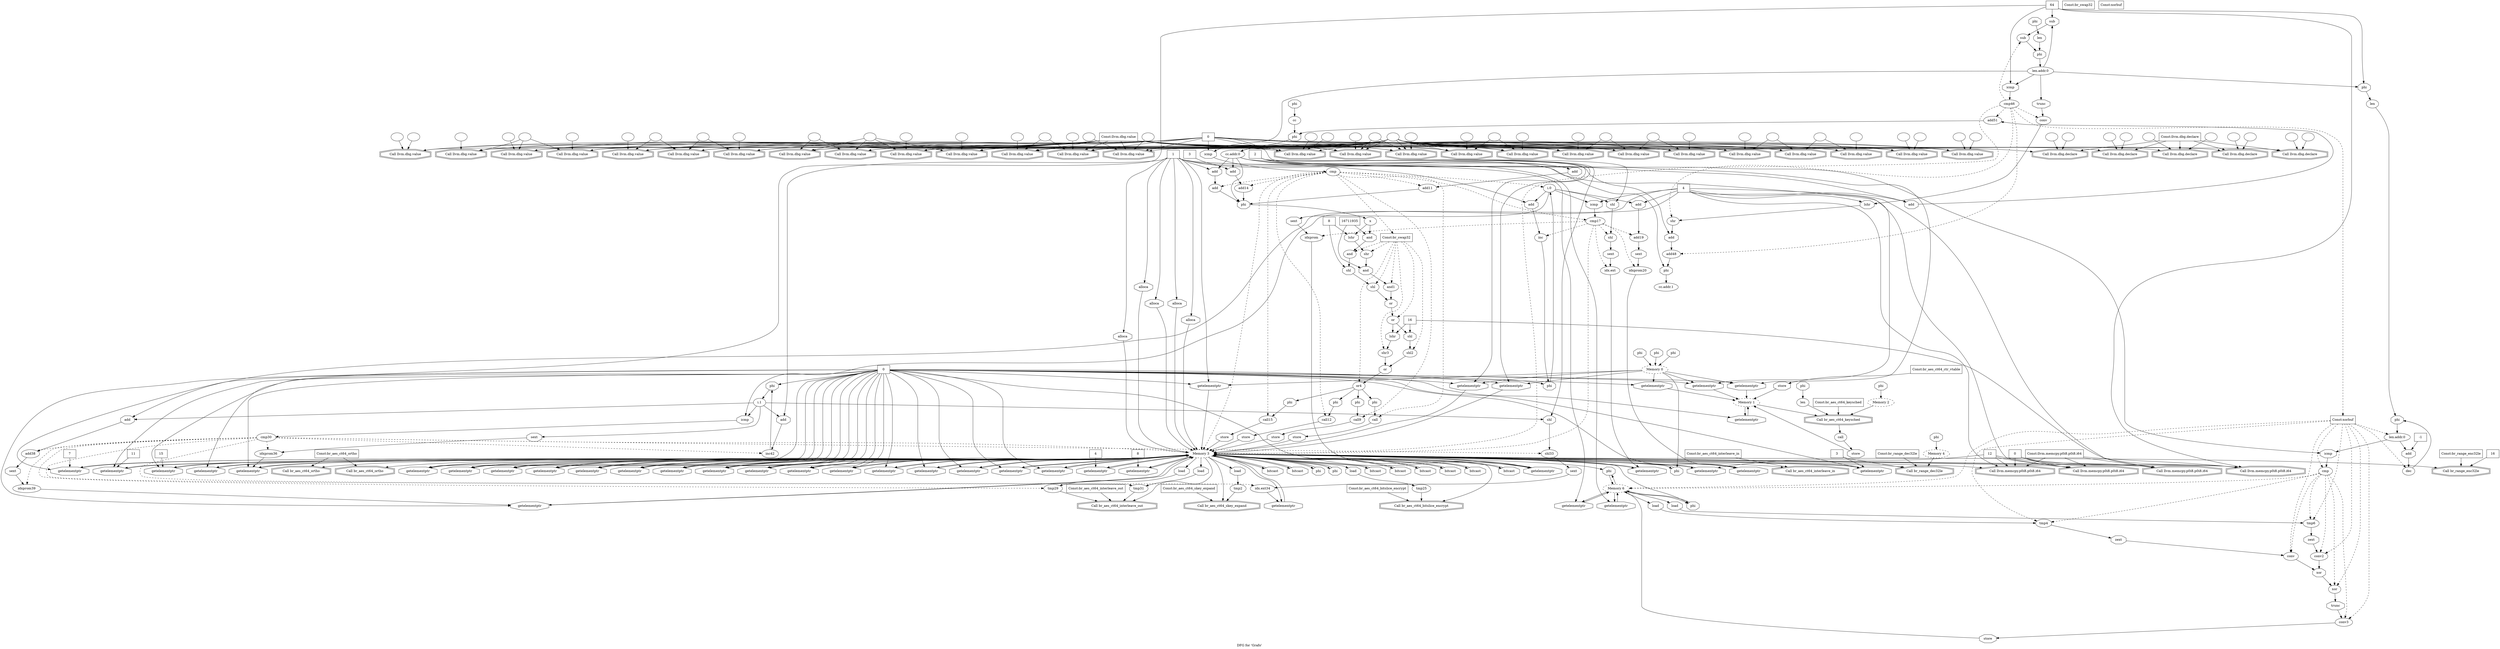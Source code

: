 digraph "DFG for 'Grafo'  "{
label="DFG for 'Grafo' ";
node_0[shape=doubleoctagon,style=solid,label="Call llvm.dbg.value"]
node_9[shape=doubleoctagon,style=solid,label="Call llvm.dbg.value"]
node_10[shape=ellipse,style=solid,label=""]
"node_10"->"node_9"
node_2[shape=box,style=solid,label="0"]
"node_2"->"node_0"
"node_2"->"node_9"
node_35[shape=doubleoctagon,style=solid,label="Call llvm.dbg.value"]
"node_2"->"node_35"
node_38[shape=doubleoctagon,style=solid,label="Call llvm.dbg.value"]
"node_2"->"node_38"
node_41[shape=doubleoctagon,style=solid,label="Call llvm.dbg.value"]
"node_2"->"node_41"
node_44[shape=doubleoctagon,style=solid,label="Call llvm.dbg.value"]
"node_2"->"node_44"
node_47[shape=doubleoctagon,style=solid,label="Call llvm.dbg.value"]
"node_2"->"node_47"
node_6[shape=doubleoctagon,style=solid,label="Call llvm.dbg.value"]
"node_2"->"node_6"
node_91[shape=doubleoctagon,style=solid,label="Call llvm.dbg.value"]
"node_2"->"node_91"
node_187[shape=doubleoctagon,style=solid,label="Call llvm.dbg.value"]
"node_2"->"node_187"
node_107[shape=octagon,style=solid,label="icmp"]
"node_2"->"node_107"
node_148[shape=doubleoctagon,style=solid,label="Call llvm.dbg.value"]
"node_2"->"node_148"
node_173[shape=doubleoctagon,style=solid,label="Call llvm.dbg.value"]
"node_2"->"node_173"
node_214[shape=doubleoctagon,style=solid,label="Call llvm.dbg.value"]
"node_2"->"node_214"
node_232[shape=doubleoctagon,style=solid,label="Call llvm.dbg.value"]
"node_2"->"node_232"
node_236[shape=doubleoctagon,style=solid,label="Call llvm.dbg.value"]
"node_2"->"node_236"
node_238[shape=doubleoctagon,style=solid,label="Call llvm.dbg.value"]
"node_2"->"node_238"
node_240[shape=doubleoctagon,style=solid,label="Call llvm.dbg.value"]
"node_2"->"node_240"
node_244[shape=doubleoctagon,style=solid,label="Call llvm.dbg.value"]
"node_2"->"node_244"
node_260[shape=doubleoctagon,style=solid,label="Call llvm.dbg.value"]
"node_2"->"node_260"
node_268[shape=doubleoctagon,style=solid,label="Call llvm.dbg.value"]
"node_2"->"node_268"
node_271[shape=doubleoctagon,style=solid,label="Call llvm.dbg.value"]
"node_2"->"node_271"
node_274[shape=doubleoctagon,style=solid,label="Call llvm.dbg.value"]
"node_2"->"node_274"
node_277[shape=doubleoctagon,style=solid,label="Call llvm.dbg.value"]
"node_2"->"node_277"
node_279[shape=doubleoctagon,style=solid,label="Call llvm.dbg.value"]
"node_2"->"node_279"
node_292[shape=doubleoctagon,style=solid,label="Call llvm.dbg.value"]
"node_2"->"node_292"
node_295[shape=octagon,style=solid,label="icmp"]
"node_2"->"node_295"
node_296[shape=doubleoctagon,style=solid,label="Call llvm.dbg.value"]
"node_2"->"node_296"
node_302[shape=doubleoctagon,style=solid,label="Call llvm.dbg.value"]
"node_2"->"node_302"
node_280[shape=ellipse,style=solid,label=""]
"node_280"->"node_279"
"node_280"->"node_296"
node_4[shape=ellipse,style=solid,label=""]
"node_4"->"node_0"
"node_4"->"node_9"
"node_4"->"node_35"
"node_4"->"node_38"
"node_4"->"node_41"
"node_4"->"node_44"
"node_4"->"node_47"
node_50[shape=doubleoctagon,style=solid,label="Call llvm.dbg.declare"]
"node_4"->"node_50"
"node_4"->"node_6"
node_54[shape=doubleoctagon,style=solid,label="Call llvm.dbg.declare"]
"node_4"->"node_54"
"node_4"->"node_91"
"node_4"->"node_187"
node_108[shape=doubleoctagon,style=solid,label="Call llvm.dbg.declare"]
"node_4"->"node_108"
node_111[shape=doubleoctagon,style=solid,label="Call llvm.dbg.declare"]
"node_4"->"node_111"
node_114[shape=doubleoctagon,style=solid,label="Call llvm.dbg.declare"]
"node_4"->"node_114"
"node_4"->"node_148"
"node_4"->"node_173"
"node_4"->"node_214"
"node_4"->"node_232"
"node_4"->"node_236"
"node_4"->"node_238"
"node_4"->"node_240"
"node_4"->"node_244"
"node_4"->"node_260"
"node_4"->"node_268"
"node_4"->"node_271"
"node_4"->"node_274"
"node_4"->"node_277"
"node_4"->"node_279"
"node_4"->"node_292"
"node_4"->"node_296"
"node_4"->"node_302"
node_5[shape=box,style=solid,label="Const:llvm.dbg.value"]
"node_5"->"node_0"
"node_5"->"node_9"
"node_5"->"node_35"
"node_5"->"node_38"
"node_5"->"node_41"
"node_5"->"node_44"
"node_5"->"node_47"
"node_5"->"node_6"
"node_5"->"node_91"
"node_5"->"node_187"
"node_5"->"node_148"
"node_5"->"node_173"
"node_5"->"node_214"
"node_5"->"node_232"
"node_5"->"node_236"
"node_5"->"node_238"
"node_5"->"node_240"
"node_5"->"node_244"
"node_5"->"node_260"
"node_5"->"node_268"
"node_5"->"node_271"
"node_5"->"node_274"
"node_5"->"node_277"
"node_5"->"node_279"
"node_5"->"node_292"
"node_5"->"node_296"
"node_5"->"node_302"
node_3[shape=ellipse,style=solid,label=""]
"node_3"->"node_0"
node_102[shape=ellipse,style=solid,label="add51"]
node_100[shape=octagon,style=solid,label="phi"]
"node_102"->"node_100"
node_103[shape=octagon,style=solid,label="add"]
"node_103"->"node_102"
node_12[shape=ellipse,style=dashed,label="Memory 1"]
node_20[shape=octagon,style=solid,label="getelementptr"]
"node_12"->"node_20"
node_22[shape=doubleoctagon,style=solid,label="Call br_aes_ct64_keysched"]
"node_12"->"node_22"
node_13[shape=octagon,style=solid,label="getelementptr"]
"node_13"->"node_12"
node_14[shape=ellipse,style=dashed,label="Memory 0"]
"node_14"->"node_13"
node_18[shape=octagon,style=solid,label="getelementptr"]
"node_14"->"node_18"
node_26[shape=octagon,style=solid,label="getelementptr"]
"node_14"->"node_26"
node_58[shape=octagon,style=solid,label="getelementptr"]
"node_14"->"node_58"
node_61[shape=octagon,style=solid,label="getelementptr"]
"node_14"->"node_61"
node_104[shape=octagon,style=solid,label="phi"]
"node_14"->"node_104"
node_178[shape=octagon,style=solid,label="getelementptr"]
"node_14"->"node_178"
node_15[shape=box,style=solid,label="0"]
"node_15"->"node_13"
"node_15"->"node_18"
"node_15"->"node_20"
"node_15"->"node_26"
node_57[shape=octagon,style=solid,label="getelementptr"]
"node_15"->"node_57"
"node_15"->"node_58"
"node_15"->"node_61"
node_62[shape=octagon,style=solid,label="getelementptr"]
"node_15"->"node_62"
node_65[shape=octagon,style=solid,label="getelementptr"]
"node_15"->"node_65"
node_70[shape=octagon,style=solid,label="getelementptr"]
"node_15"->"node_70"
node_80[shape=octagon,style=solid,label="getelementptr"]
"node_15"->"node_80"
node_86[shape=octagon,style=solid,label="getelementptr"]
"node_15"->"node_86"
node_185[shape=octagon,style=solid,label="getelementptr"]
"node_15"->"node_185"
node_216[shape=octagon,style=solid,label="getelementptr"]
"node_15"->"node_216"
node_217[shape=octagon,style=solid,label="getelementptr"]
"node_15"->"node_217"
node_124[shape=octagon,style=solid,label="getelementptr"]
"node_15"->"node_124"
node_130[shape=octagon,style=solid,label="getelementptr"]
"node_15"->"node_130"
node_137[shape=octagon,style=solid,label="getelementptr"]
"node_15"->"node_137"
node_145[shape=octagon,style=solid,label="getelementptr"]
"node_15"->"node_145"
node_152[shape=octagon,style=solid,label="phi"]
"node_15"->"node_152"
node_159[shape=octagon,style=solid,label="getelementptr"]
"node_15"->"node_159"
node_164[shape=octagon,style=solid,label="getelementptr"]
"node_15"->"node_164"
node_165[shape=octagon,style=solid,label="getelementptr"]
"node_15"->"node_165"
node_175[shape=octagon,style=solid,label="getelementptr"]
"node_15"->"node_175"
"node_15"->"node_178"
node_181[shape=octagon,style=solid,label="getelementptr"]
"node_15"->"node_181"
node_182[shape=octagon,style=solid,label="getelementptr"]
"node_15"->"node_182"
node_189[shape=octagon,style=solid,label="phi"]
"node_15"->"node_189"
node_194[shape=octagon,style=solid,label="getelementptr"]
"node_15"->"node_194"
node_202[shape=octagon,style=solid,label="getelementptr"]
"node_15"->"node_202"
node_209[shape=octagon,style=solid,label="getelementptr"]
"node_15"->"node_209"
node_223[shape=octagon,style=solid,label="getelementptr"]
"node_15"->"node_223"
node_234[shape=octagon,style=solid,label="getelementptr"]
"node_15"->"node_234"
node_16[shape=octagon,style=solid,label="store"]
"node_16"->"node_12"
node_17[shape=box,style=solid,label="Const:br_aes_ct64_ctr_vtable"]
"node_17"->"node_16"
"node_18"->"node_12"
node_19[shape=box,style=solid,label="1"]
"node_19"->"node_18"
node_30[shape=octagon,style=solid,label="alloca"]
"node_19"->"node_30"
node_31[shape=octagon,style=solid,label="alloca"]
"node_19"->"node_31"
node_32[shape=octagon,style=solid,label="alloca"]
"node_19"->"node_32"
node_33[shape=octagon,style=solid,label="alloca"]
"node_19"->"node_33"
node_34[shape=octagon,style=solid,label="alloca"]
"node_19"->"node_34"
"node_19"->"node_61"
node_127[shape=octagon,style=solid,label="add"]
"node_19"->"node_127"
node_154[shape=octagon,style=solid,label="add"]
"node_19"->"node_154"
node_191[shape=octagon,style=solid,label="add"]
"node_19"->"node_191"
node_289[shape=octagon,style=solid,label="getelementptr"]
"node_19"->"node_289"
node_291[shape=octagon,style=solid,label="getelementptr"]
"node_19"->"node_291"
"node_20"->"node_12"
node_21[shape=ellipse,style=solid,label="call"]
node_28[shape=octagon,style=solid,label="store"]
"node_21"->"node_28"
"node_22"->"node_21"
node_23[shape=ellipse,style=dashed,label="Memory 2"]
"node_23"->"node_22"
node_24[shape=ellipse,style=solid,label="len"]
"node_24"->"node_22"
node_25[shape=box,style=solid,label="Const:br_aes_ct64_keysched"]
"node_25"->"node_22"
"node_26"->"node_12"
node_27[shape=box,style=solid,label="2"]
"node_27"->"node_26"
"node_27"->"node_58"
node_134[shape=octagon,style=solid,label="add"]
"node_27"->"node_134"
node_167[shape=octagon,style=solid,label="shl"]
"node_27"->"node_167"
"node_27"->"node_178"
node_196[shape=octagon,style=solid,label="shl"]
"node_27"->"node_196"
"node_28"->"node_12"
node_29[shape=ellipse,style=dashed,label="Memory 3"]
"node_29"->"node_57"
node_60[shape=octagon,style=solid,label="load"]
"node_29"->"node_60"
"node_29"->"node_62"
node_63[shape=doubleoctagon,style=solid,label="Call br_aes_ct64_skey_expand"]
"node_29"->"node_63"
"node_29"->"node_65"
node_66[shape=doubleoctagon,style=solid,label="Call br_range_dec32le"]
"node_29"->"node_66"
"node_29"->"node_70"
node_71[shape=octagon,style=solid,label="getelementptr"]
"node_29"->"node_71"
node_73[shape=octagon,style=solid,label="bitcast"]
"node_29"->"node_73"
node_74[shape=octagon,style=solid,label="bitcast"]
"node_29"->"node_74"
node_75[shape=doubleoctagon,style=solid,label="Call llvm.memcpy.p0i8.p0i8.i64"]
"node_29"->"node_75"
"node_29"->"node_80"
node_81[shape=octagon,style=solid,label="getelementptr"]
"node_29"->"node_81"
node_83[shape=octagon,style=solid,label="bitcast"]
"node_29"->"node_83"
node_84[shape=octagon,style=solid,label="bitcast"]
"node_29"->"node_84"
node_85[shape=doubleoctagon,style=solid,label="Call llvm.memcpy.p0i8.p0i8.i64"]
"node_29"->"node_85"
"node_29"->"node_86"
node_87[shape=octagon,style=solid,label="getelementptr"]
"node_29"->"node_87"
node_88[shape=octagon,style=solid,label="bitcast"]
"node_29"->"node_88"
node_89[shape=octagon,style=solid,label="bitcast"]
"node_29"->"node_89"
node_90[shape=doubleoctagon,style=solid,label="Call llvm.memcpy.p0i8.p0i8.i64"]
"node_29"->"node_90"
"node_29"->"node_185"
node_186[shape=doubleoctagon,style=solid,label="Call br_aes_ct64_ortho"]
"node_29"->"node_186"
"node_29"->"node_216"
"node_29"->"node_217"
node_218[shape=doubleoctagon,style=solid,label="Call br_range_enc32le"]
"node_29"->"node_218"
"node_29"->"node_104"
node_105[shape=octagon,style=solid,label="getelementptr"]
"node_29"->"node_105"
node_117[shape=octagon,style=solid,label="bitcast"]
"node_29"->"node_117"
node_118[shape=octagon,style=solid,label="bitcast"]
"node_29"->"node_118"
node_119[shape=doubleoctagon,style=solid,label="Call llvm.memcpy.p0i8.p0i8.i64"]
"node_29"->"node_119"
"node_29"->"node_124"
"node_29"->"node_130"
node_327[shape=octagon,style=solid,label="phi"]
"node_29"->"node_327"
"node_29"->"node_137"
node_326[shape=octagon,style=solid,label="phi"]
"node_29"->"node_326"
"node_29"->"node_145"
"node_29"->"node_159"
"node_29"->"node_164"
"node_29"->"node_165"
node_170[shape=octagon,style=solid,label="getelementptr"]
"node_29"->"node_170"
node_171[shape=doubleoctagon,style=solid,label="Call br_aes_ct64_interleave_in"]
"node_29"->"node_171"
"node_29"->"node_175"
node_176[shape=doubleoctagon,style=solid,label="Call br_aes_ct64_ortho"]
"node_29"->"node_176"
node_180[shape=octagon,style=solid,label="load"]
"node_29"->"node_180"
"node_29"->"node_181"
"node_29"->"node_182"
node_183[shape=doubleoctagon,style=solid,label="Call br_aes_ct64_bitslice_encrypt"]
"node_29"->"node_183"
"node_29"->"node_194"
node_199[shape=octagon,style=solid,label="getelementptr"]
"node_29"->"node_199"
"node_29"->"node_202"
node_204[shape=octagon,style=solid,label="load"]
"node_29"->"node_204"
"node_29"->"node_209"
node_211[shape=octagon,style=solid,label="load"]
"node_29"->"node_211"
node_212[shape=doubleoctagon,style=solid,label="Call br_aes_ct64_interleave_out"]
"node_29"->"node_212"
"node_29"->"node_223"
"node_29"->"node_234"
node_288[shape=octagon,style=solid,label="phi"]
"node_29"->"node_288"
node_290[shape=octagon,style=solid,label="phi"]
"node_29"->"node_290"
"node_30"->"node_29"
"node_31"->"node_29"
"node_32"->"node_29"
"node_33"->"node_29"
"node_34"->"node_29"
node_36[shape=ellipse,style=solid,label=""]
"node_36"->"node_35"
node_37[shape=ellipse,style=solid,label=""]
"node_37"->"node_35"
node_39[shape=ellipse,style=solid,label=""]
"node_39"->"node_38"
node_40[shape=ellipse,style=solid,label=""]
"node_40"->"node_38"
node_42[shape=ellipse,style=solid,label=""]
"node_42"->"node_41"
node_43[shape=ellipse,style=solid,label=""]
"node_43"->"node_41"
"node_43"->"node_232"
"node_43"->"node_240"
node_45[shape=ellipse,style=solid,label=""]
"node_45"->"node_44"
"node_45"->"node_91"
node_46[shape=ellipse,style=solid,label=""]
"node_46"->"node_44"
node_48[shape=ellipse,style=solid,label=""]
"node_48"->"node_47"
node_49[shape=ellipse,style=solid,label=""]
"node_49"->"node_47"
"node_49"->"node_238"
node_51[shape=ellipse,style=solid,label=""]
"node_51"->"node_50"
node_52[shape=ellipse,style=solid,label=""]
"node_52"->"node_50"
node_7[shape=ellipse,style=solid,label=""]
"node_7"->"node_6"
node_1[shape=ellipse,style=solid,label=""]
"node_1"->"node_0"
node_8[shape=ellipse,style=solid,label=""]
"node_8"->"node_6"
node_98[shape=box,style=solid,label="64"]
node_97[shape=octagon,style=solid,label="sub"]
"node_98"->"node_97"
"node_98"->"node_105"
"node_98"->"node_119"
node_328[shape=octagon,style=solid,label="phi"]
"node_98"->"node_328"
node_222[shape=octagon,style=solid,label="icmp"]
"node_98"->"node_222"
node_99[shape=ellipse,style=solid,label="cc.addr.0"]
"node_99"->"node_103"
"node_99"->"node_127"
"node_99"->"node_134"
node_141[shape=octagon,style=solid,label="add"]
"node_99"->"node_141"
node_231[shape=octagon,style=solid,label="add"]
"node_99"->"node_231"
node_243[shape=octagon,style=solid,label="phi"]
"node_99"->"node_243"
node_321[shape=octagon,style=solid,label="phi"]
"node_99"->"node_321"
node_11[shape=ellipse,style=solid,label=""]
"node_11"->"node_9"
node_53[shape=box,style=solid,label="Const:llvm.dbg.declare"]
"node_53"->"node_50"
"node_53"->"node_54"
"node_53"->"node_108"
"node_53"->"node_111"
"node_53"->"node_114"
node_55[shape=ellipse,style=solid,label=""]
"node_55"->"node_54"
node_56[shape=ellipse,style=solid,label=""]
"node_56"->"node_54"
"node_57"->"node_29"
"node_58"->"node_29"
node_59[shape=ellipse,style=solid,label="tmp2"]
"node_59"->"node_63"
"node_60"->"node_59"
"node_61"->"node_29"
"node_62"->"node_29"
node_64[shape=box,style=solid,label="Const:br_aes_ct64_skey_expand"]
"node_64"->"node_63"
"node_65"->"node_29"
node_67[shape=box,style=solid,label="3"]
"node_67"->"node_66"
"node_67"->"node_124"
node_68[shape=ellipse,style=dashed,label="Memory 4"]
"node_68"->"node_66"
node_69[shape=box,style=solid,label="Const:br_range_dec32le"]
"node_69"->"node_66"
"node_70"->"node_29"
"node_71"->"node_29"
node_72[shape=box,style=solid,label="4"]
"node_72"->"node_71"
"node_73"->"node_29"
"node_74"->"node_29"
node_76[shape=box,style=solid,label="12"]
"node_76"->"node_75"
"node_76"->"node_85"
"node_76"->"node_87"
"node_76"->"node_90"
node_77[shape=box,style=solid,label="4"]
"node_77"->"node_103"
"node_77"->"node_75"
"node_77"->"node_85"
"node_77"->"node_90"
node_156[shape=octagon,style=solid,label="icmp"]
"node_77"->"node_156"
node_161[shape=octagon,style=solid,label="add"]
"node_77"->"node_161"
node_193[shape=octagon,style=solid,label="icmp"]
"node_77"->"node_193"
node_206[shape=octagon,style=solid,label="add"]
"node_77"->"node_206"
node_229[shape=octagon,style=solid,label="lshr"]
"node_77"->"node_229"
node_78[shape=box,style=solid,label="0"]
"node_78"->"node_75"
"node_78"->"node_85"
"node_78"->"node_90"
"node_78"->"node_119"
node_79[shape=box,style=solid,label="Const:llvm.memcpy.p0i8.p0i8.i64"]
"node_79"->"node_75"
"node_79"->"node_85"
"node_79"->"node_90"
"node_79"->"node_119"
"node_80"->"node_29"
"node_81"->"node_29"
node_82[shape=box,style=solid,label="8"]
"node_82"->"node_81"
"node_83"->"node_29"
"node_84"->"node_29"
"node_86"->"node_29"
"node_87"->"node_29"
"node_88"->"node_29"
"node_89"->"node_29"
node_92[shape=ellipse,style=solid,label=""]
"node_92"->"node_91"
"node_92"->"node_236"
node_93[shape=ellipse,style=solid,label="len.addr.0"]
"node_93"->"node_97"
"node_93"->"node_107"
"node_93"->"node_328"
"node_93"->"node_222"
node_227[shape=octagon,style=solid,label="trunc"]
"node_93"->"node_227"
node_94[shape=octagon,style=solid,label="phi"]
"node_94"->"node_93"
node_95[shape=ellipse,style=solid,label="len"]
"node_95"->"node_94"
node_96[shape=ellipse,style=solid,label="sub"]
"node_96"->"node_94"
"node_97"->"node_96"
node_184[shape=box,style=solid,label="Const:br_aes_ct64_bitslice_encrypt"]
"node_184"->"node_183"
"node_185"->"node_29"
"node_100"->"node_99"
node_101[shape=ellipse,style=solid,label="cc"]
"node_101"->"node_100"
"node_216"->"node_29"
"node_217"->"node_29"
"node_104"->"node_29"
"node_105"->"node_29"
node_106[shape=ellipse,style=solid,label="cmp"]
"node_106"->"node_29" [style=dashed]
node_121[shape=ellipse,style=solid,label="call"]
"node_106"->"node_121" [style=dashed]
node_126[shape=ellipse,style=solid,label="add"]
"node_106"->"node_126" [style=dashed]
node_128[shape=ellipse,style=solid,label="call9"]
"node_106"->"node_128" [style=dashed]
node_133[shape=ellipse,style=solid,label="add11"]
"node_106"->"node_133" [style=dashed]
node_135[shape=ellipse,style=solid,label="call12"]
"node_106"->"node_135" [style=dashed]
node_140[shape=ellipse,style=solid,label="add14"]
"node_106"->"node_140" [style=dashed]
node_143[shape=ellipse,style=solid,label="call15"]
"node_106"->"node_143" [style=dashed]
node_151[shape=ellipse,style=solid,label="i.0"]
"node_106"->"node_151" [style=dashed]
node_155[shape=ellipse,style=solid,label="cmp17"]
"node_106"->"node_155" [style=dashed]
node_329[shape=box,style=solid,label="Const:br_swap32"]
"node_106"->"node_329" [style=dashed]
"node_107"->"node_106"
node_109[shape=ellipse,style=solid,label=""]
"node_109"->"node_108"
node_110[shape=ellipse,style=solid,label=""]
"node_110"->"node_108"
node_112[shape=ellipse,style=solid,label=""]
"node_112"->"node_111"
node_113[shape=ellipse,style=solid,label=""]
"node_113"->"node_111"
node_115[shape=ellipse,style=solid,label=""]
"node_115"->"node_114"
node_116[shape=ellipse,style=solid,label=""]
"node_116"->"node_114"
"node_117"->"node_29"
"node_118"->"node_29"
node_120[shape=box,style=solid,label="16"]
"node_120"->"node_119"
node_263[shape=octagon,style=solid,label="shl"]
"node_120"->"node_263"
node_265[shape=octagon,style=solid,label="lshr"]
"node_120"->"node_265"
node_125[shape=octagon,style=solid,label="store"]
"node_121"->"node_125"
node_123[shape=box,style=solid,label="Const:br_swap32"]
"node_124"->"node_29"
"node_125"->"node_29"
"node_126"->"node_321"
"node_127"->"node_126"
node_132[shape=octagon,style=solid,label="store"]
"node_128"->"node_132"
node_283[shape=ellipse,style=solid,label="len"]
"node_328"->"node_283"
"node_130"->"node_29"
node_131[shape=box,style=solid,label="7"]
"node_131"->"node_130"
"node_132"->"node_29"
"node_133"->"node_321"
"node_134"->"node_133"
node_139[shape=octagon,style=solid,label="store"]
"node_135"->"node_139"
"node_327"->"node_29"
"node_137"->"node_29"
node_138[shape=box,style=solid,label="11"]
"node_138"->"node_137"
"node_139"->"node_29"
"node_140"->"node_321"
"node_141"->"node_140"
node_142[shape=box,style=solid,label="3"]
"node_142"->"node_141"
node_147[shape=octagon,style=solid,label="store"]
"node_143"->"node_147"
"node_326"->"node_29"
"node_145"->"node_29"
node_146[shape=box,style=solid,label="15"]
"node_146"->"node_145"
"node_147"->"node_29"
node_149[shape=ellipse,style=solid,label=""]
"node_149"->"node_187"
"node_149"->"node_148"
node_150[shape=ellipse,style=solid,label=""]
"node_150"->"node_187"
"node_150"->"node_148"
"node_150"->"node_173"
"node_150"->"node_214"
"node_151"->"node_154"
"node_151"->"node_156"
node_158[shape=octagon,style=solid,label="sext"]
"node_151"->"node_158"
"node_151"->"node_161"
"node_151"->"node_167"
"node_152"->"node_151"
node_153[shape=ellipse,style=solid,label="inc"]
"node_153"->"node_152"
"node_154"->"node_153"
"node_155"->"node_29" [style=dashed]
"node_155"->"node_153" [style=dashed]
node_157[shape=ellipse,style=solid,label="idxprom"]
"node_155"->"node_157" [style=dashed]
node_160[shape=ellipse,style=solid,label="add19"]
"node_155"->"node_160" [style=dashed]
node_162[shape=ellipse,style=solid,label="idxprom20"]
"node_155"->"node_162" [style=dashed]
node_166[shape=ellipse,style=solid,label="shl"]
"node_155"->"node_166" [style=dashed]
node_168[shape=ellipse,style=solid,label="idx.ext"]
"node_155"->"node_168" [style=dashed]
"node_156"->"node_155"
"node_157"->"node_159"
"node_158"->"node_157"
"node_159"->"node_29"
node_163[shape=octagon,style=solid,label="sext"]
"node_160"->"node_163"
"node_161"->"node_160"
"node_162"->"node_164"
"node_163"->"node_162"
"node_164"->"node_29"
"node_165"->"node_29"
node_169[shape=octagon,style=solid,label="sext"]
"node_166"->"node_169"
"node_167"->"node_166"
"node_168"->"node_170"
"node_169"->"node_168"
"node_170"->"node_29"
node_172[shape=box,style=solid,label="Const:br_aes_ct64_interleave_in"]
"node_172"->"node_171"
node_174[shape=ellipse,style=solid,label=""]
"node_174"->"node_173"
"node_175"->"node_29"
node_177[shape=box,style=solid,label="Const:br_aes_ct64_ortho"]
"node_177"->"node_186"
"node_177"->"node_176"
"node_178"->"node_29"
node_179[shape=ellipse,style=solid,label="tmp25"]
"node_179"->"node_183"
"node_180"->"node_179"
"node_181"->"node_29"
"node_182"->"node_29"
node_188[shape=ellipse,style=solid,label="i.1"]
"node_188"->"node_191"
"node_188"->"node_193"
"node_188"->"node_196"
node_201[shape=octagon,style=solid,label="sext"]
"node_188"->"node_201"
"node_188"->"node_206"
"node_189"->"node_188"
node_190[shape=ellipse,style=solid,label="inc42"]
"node_190"->"node_189"
"node_191"->"node_190"
node_192[shape=ellipse,style=solid,label="cmp30"]
"node_192"->"node_29" [style=dashed]
"node_192"->"node_190" [style=dashed]
node_195[shape=ellipse,style=solid,label="shl33"]
"node_192"->"node_195" [style=dashed]
node_197[shape=ellipse,style=solid,label="idx.ext34"]
"node_192"->"node_197" [style=dashed]
node_200[shape=ellipse,style=solid,label="idxprom36"]
"node_192"->"node_200" [style=dashed]
node_203[shape=ellipse,style=solid,label="tmp29"]
"node_192"->"node_203" [style=dashed]
node_205[shape=ellipse,style=solid,label="add38"]
"node_192"->"node_205" [style=dashed]
node_207[shape=ellipse,style=solid,label="idxprom39"]
"node_192"->"node_207" [style=dashed]
node_210[shape=ellipse,style=solid,label="tmp31"]
"node_192"->"node_210" [style=dashed]
"node_193"->"node_192"
"node_194"->"node_29"
node_198[shape=octagon,style=solid,label="sext"]
"node_195"->"node_198"
"node_196"->"node_195"
"node_197"->"node_199"
"node_198"->"node_197"
"node_199"->"node_29"
"node_200"->"node_202"
"node_201"->"node_200"
"node_202"->"node_29"
"node_203"->"node_212"
"node_204"->"node_203"
node_208[shape=octagon,style=solid,label="sext"]
"node_205"->"node_208"
"node_206"->"node_205"
"node_207"->"node_209"
"node_208"->"node_207"
"node_209"->"node_29"
"node_210"->"node_212"
"node_211"->"node_210"
node_213[shape=box,style=solid,label="Const:br_aes_ct64_interleave_out"]
"node_213"->"node_212"
node_215[shape=ellipse,style=solid,label=""]
"node_215"->"node_214"
node_219[shape=box,style=solid,label="16"]
"node_219"->"node_218"
node_220[shape=box,style=solid,label="Const:br_range_enc32le"]
"node_220"->"node_218"
node_221[shape=ellipse,style=solid,label="cmp46"]
"node_221"->"node_102" [style=dashed]
"node_221"->"node_29" [style=dashed]
"node_221"->"node_96" [style=dashed]
node_226[shape=ellipse,style=solid,label="conv"]
"node_221"->"node_226" [style=dashed]
node_228[shape=ellipse,style=solid,label="shr"]
"node_221"->"node_228" [style=dashed]
node_230[shape=ellipse,style=solid,label="add48"]
"node_221"->"node_230" [style=dashed]
node_330[shape=box,style=solid,label="Const:xorbuf"]
"node_221"->"node_330" [style=dashed]
"node_222"->"node_221"
"node_223"->"node_29"
node_225[shape=box,style=solid,label="Const:xorbuf"]
"node_226"->"node_229"
"node_227"->"node_226"
"node_228"->"node_231"
"node_229"->"node_228"
"node_230"->"node_243"
"node_231"->"node_230"
node_233[shape=ellipse,style=solid,label=""]
"node_233"->"node_232"
"node_234"->"node_29"
node_237[shape=ellipse,style=solid,label=""]
"node_237"->"node_236"
node_239[shape=ellipse,style=solid,label=""]
"node_239"->"node_238"
node_241[shape=ellipse,style=solid,label=""]
"node_241"->"node_240"
node_242[shape=ellipse,style=solid,label="cc.addr.1"]
"node_243"->"node_242"
node_245[shape=ellipse,style=solid,label=""]
"node_245"->"node_244"
node_246[shape=ellipse,style=solid,label=""]
"node_246"->"node_244"
"node_246"->"node_260"
node_247[shape=ellipse,style=solid,label="and"]
node_252[shape=octagon,style=solid,label="shl"]
"node_247"->"node_252"
node_248[shape=octagon,style=solid,label="and"]
"node_248"->"node_247"
node_249[shape=ellipse,style=solid,label="x"]
"node_249"->"node_248"
node_255[shape=octagon,style=solid,label="lshr"]
"node_249"->"node_255"
node_250[shape=box,style=solid,label="16711935"]
"node_250"->"node_248"
node_257[shape=octagon,style=solid,label="and"]
"node_250"->"node_257"
node_251[shape=ellipse,style=solid,label="shl"]
node_259[shape=octagon,style=solid,label="or"]
"node_251"->"node_259"
"node_252"->"node_251"
node_253[shape=box,style=solid,label="8"]
"node_253"->"node_252"
"node_253"->"node_255"
node_254[shape=ellipse,style=solid,label="shr"]
"node_254"->"node_257"
"node_255"->"node_254"
node_256[shape=ellipse,style=solid,label="and1"]
"node_256"->"node_259"
"node_257"->"node_256"
node_258[shape=ellipse,style=solid,label="or"]
"node_258"->"node_263"
"node_258"->"node_265"
"node_259"->"node_258"
node_261[shape=ellipse,style=solid,label=""]
"node_261"->"node_260"
node_262[shape=ellipse,style=solid,label="shl2"]
node_267[shape=octagon,style=solid,label="or"]
"node_262"->"node_267"
"node_263"->"node_262"
node_264[shape=ellipse,style=solid,label="shr3"]
"node_264"->"node_267"
"node_265"->"node_264"
node_266[shape=ellipse,style=solid,label="or4"]
node_322[shape=octagon,style=solid,label="phi"]
"node_266"->"node_322"
node_323[shape=octagon,style=solid,label="phi"]
"node_266"->"node_323"
node_324[shape=octagon,style=solid,label="phi"]
"node_266"->"node_324"
node_325[shape=octagon,style=solid,label="phi"]
"node_266"->"node_325"
"node_267"->"node_266"
node_269[shape=ellipse,style=solid,label=""]
"node_269"->"node_268"
"node_269"->"node_277"
node_270[shape=ellipse,style=solid,label=""]
"node_270"->"node_268"
node_272[shape=ellipse,style=solid,label=""]
"node_272"->"node_271"
"node_272"->"node_279"
node_273[shape=ellipse,style=solid,label=""]
"node_273"->"node_271"
node_275[shape=ellipse,style=solid,label=""]
"node_275"->"node_274"
node_276[shape=ellipse,style=solid,label=""]
"node_276"->"node_274"
"node_276"->"node_292"
node_278[shape=ellipse,style=solid,label=""]
"node_278"->"node_277"
"node_278"->"node_302"
node_281[shape=ellipse,style=solid,label="len.addr.0"]
node_285[shape=octagon,style=solid,label="add"]
"node_281"->"node_285"
"node_281"->"node_295"
node_282[shape=octagon,style=solid,label="phi"]
"node_282"->"node_281"
"node_283"->"node_282"
node_284[shape=ellipse,style=solid,label="dec"]
"node_284"->"node_282"
"node_285"->"node_284"
node_286[shape=box,style=solid,label="-1"]
"node_286"->"node_285"
node_287[shape=ellipse,style=dashed,label="Memory 6"]
"node_287"->"node_288"
"node_287"->"node_289"
"node_287"->"node_290"
"node_287"->"node_291"
node_299[shape=octagon,style=solid,label="load"]
"node_287"->"node_299"
node_305[shape=octagon,style=solid,label="load"]
"node_287"->"node_305"
"node_288"->"node_287"
"node_289"->"node_287"
"node_290"->"node_287"
"node_291"->"node_287"
node_293[shape=ellipse,style=solid,label=""]
"node_293"->"node_292"
node_294[shape=ellipse,style=solid,label="cmp"]
"node_294"->"node_287" [style=dashed]
node_298[shape=ellipse,style=solid,label="tmp4"]
"node_294"->"node_298" [style=dashed]
node_300[shape=ellipse,style=solid,label="conv"]
"node_294"->"node_300" [style=dashed]
node_304[shape=ellipse,style=solid,label="tmp6"]
"node_294"->"node_304" [style=dashed]
node_306[shape=ellipse,style=solid,label="conv2"]
"node_294"->"node_306" [style=dashed]
node_308[shape=ellipse,style=solid,label="xor"]
"node_294"->"node_308" [style=dashed]
node_310[shape=ellipse,style=solid,label="conv3"]
"node_294"->"node_310" [style=dashed]
"node_295"->"node_294"
node_297[shape=ellipse,style=solid,label=""]
"node_297"->"node_296"
node_301[shape=octagon,style=solid,label="zext"]
"node_298"->"node_301"
"node_299"->"node_298"
node_309[shape=octagon,style=solid,label="xor"]
"node_300"->"node_309"
"node_301"->"node_300"
node_303[shape=ellipse,style=solid,label=""]
"node_303"->"node_302"
node_307[shape=octagon,style=solid,label="zext"]
"node_304"->"node_307"
"node_305"->"node_304"
"node_306"->"node_309"
"node_307"->"node_306"
node_311[shape=octagon,style=solid,label="trunc"]
"node_308"->"node_311"
"node_309"->"node_308"
node_312[shape=octagon,style=solid,label="store"]
"node_310"->"node_312"
"node_311"->"node_310"
"node_312"->"node_287"
node_313[shape=octagon,style=solid,label="phi"]
"node_313"->"node_14"
node_314[shape=octagon,style=solid,label="phi"]
"node_314"->"node_23"
node_315[shape=octagon,style=solid,label="phi"]
"node_315"->"node_24"
"node_321"->"node_249"
node_316[shape=octagon,style=solid,label="phi"]
"node_316"->"node_14"
node_317[shape=octagon,style=solid,label="phi"]
"node_317"->"node_68"
node_318[shape=octagon,style=solid,label="phi"]
"node_318"->"node_101"
node_319[shape=octagon,style=solid,label="phi"]
"node_319"->"node_14"
node_320[shape=octagon,style=solid,label="phi"]
"node_320"->"node_95"
"node_322"->"node_143"
"node_323"->"node_135"
"node_324"->"node_128"
"node_325"->"node_121"
"node_329"->"node_247" [style=dashed]
"node_329"->"node_251" [style=dashed]
"node_329"->"node_254" [style=dashed]
"node_329"->"node_256" [style=dashed]
"node_329"->"node_258" [style=dashed]
"node_329"->"node_262" [style=dashed]
"node_329"->"node_264" [style=dashed]
"node_329"->"node_266" [style=dashed]
"node_330"->"node_281" [style=dashed]
"node_330"->"node_284" [style=dashed]
"node_330"->"node_287" [style=dashed]
"node_330"->"node_294" [style=dashed]
"node_330"->"node_298" [style=dashed]
"node_330"->"node_300" [style=dashed]
"node_330"->"node_304" [style=dashed]
"node_330"->"node_306" [style=dashed]
"node_330"->"node_308" [style=dashed]
"node_330"->"node_310" [style=dashed]
}

